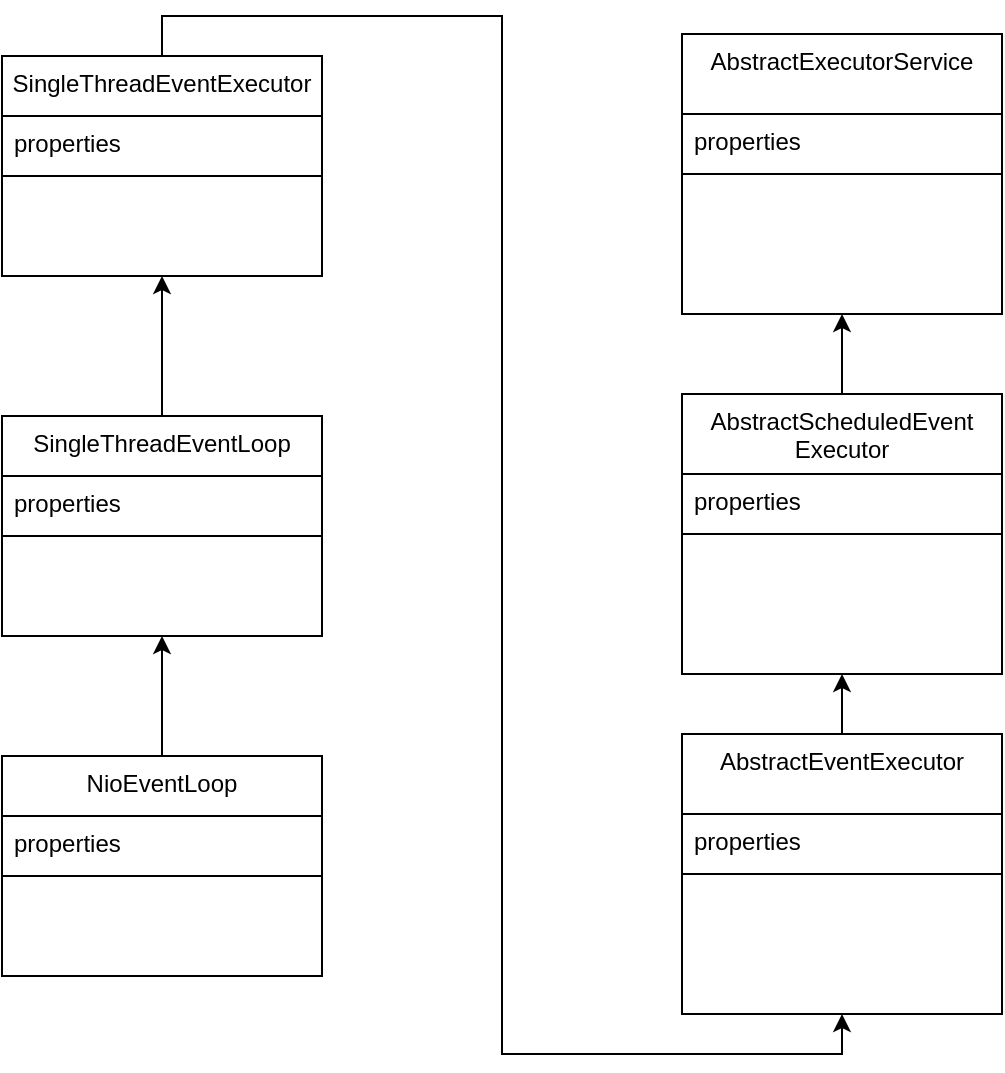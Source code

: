 <mxfile version="21.0.6" type="github">
  <diagram id="C5RBs43oDa-KdzZeNtuy" name="Page-1">
    <mxGraphModel dx="1363" dy="890" grid="1" gridSize="10" guides="1" tooltips="1" connect="1" arrows="1" fold="1" page="1" pageScale="1" pageWidth="827" pageHeight="1169" math="0" shadow="0">
      <root>
        <mxCell id="WIyWlLk6GJQsqaUBKTNV-0" />
        <mxCell id="WIyWlLk6GJQsqaUBKTNV-1" parent="WIyWlLk6GJQsqaUBKTNV-0" />
        <mxCell id="mA5CQm3EA8FQ_Uy8DmSq-20" style="edgeStyle=orthogonalEdgeStyle;rounded=0;orthogonalLoop=1;jettySize=auto;html=1;entryX=0.5;entryY=1;entryDx=0;entryDy=0;" edge="1" parent="WIyWlLk6GJQsqaUBKTNV-1" source="zkfFHV4jXpPFQw0GAbJ--6" target="mA5CQm3EA8FQ_Uy8DmSq-4">
          <mxGeometry relative="1" as="geometry" />
        </mxCell>
        <mxCell id="zkfFHV4jXpPFQw0GAbJ--6" value="NioEventLoop" style="swimlane;fontStyle=0;align=center;verticalAlign=top;childLayout=stackLayout;horizontal=1;startSize=30;horizontalStack=0;resizeParent=1;resizeLast=0;collapsible=1;marginBottom=0;rounded=0;shadow=0;strokeWidth=1;" parent="WIyWlLk6GJQsqaUBKTNV-1" vertex="1">
          <mxGeometry x="120" y="671" width="160" height="110" as="geometry">
            <mxRectangle x="130" y="380" width="160" height="26" as="alternateBounds" />
          </mxGeometry>
        </mxCell>
        <mxCell id="zkfFHV4jXpPFQw0GAbJ--8" value="properties" style="text;align=left;verticalAlign=top;spacingLeft=4;spacingRight=4;overflow=hidden;rotatable=0;points=[[0,0.5],[1,0.5]];portConstraint=eastwest;rounded=0;shadow=0;html=0;" parent="zkfFHV4jXpPFQw0GAbJ--6" vertex="1">
          <mxGeometry y="30" width="160" height="26" as="geometry" />
        </mxCell>
        <mxCell id="zkfFHV4jXpPFQw0GAbJ--9" value="" style="line;html=1;strokeWidth=1;align=left;verticalAlign=middle;spacingTop=-1;spacingLeft=3;spacingRight=3;rotatable=0;labelPosition=right;points=[];portConstraint=eastwest;" parent="zkfFHV4jXpPFQw0GAbJ--6" vertex="1">
          <mxGeometry y="56" width="160" height="8" as="geometry" />
        </mxCell>
        <mxCell id="mA5CQm3EA8FQ_Uy8DmSq-21" style="edgeStyle=orthogonalEdgeStyle;rounded=0;orthogonalLoop=1;jettySize=auto;html=1;entryX=0.5;entryY=1;entryDx=0;entryDy=0;" edge="1" parent="WIyWlLk6GJQsqaUBKTNV-1" source="mA5CQm3EA8FQ_Uy8DmSq-4" target="mA5CQm3EA8FQ_Uy8DmSq-7">
          <mxGeometry relative="1" as="geometry" />
        </mxCell>
        <mxCell id="mA5CQm3EA8FQ_Uy8DmSq-4" value="SingleThreadEventLoop" style="swimlane;fontStyle=0;align=center;verticalAlign=top;childLayout=stackLayout;horizontal=1;startSize=30;horizontalStack=0;resizeParent=1;resizeLast=0;collapsible=1;marginBottom=0;rounded=0;shadow=0;strokeWidth=1;" vertex="1" parent="WIyWlLk6GJQsqaUBKTNV-1">
          <mxGeometry x="120" y="501" width="160" height="110" as="geometry">
            <mxRectangle x="130" y="380" width="160" height="26" as="alternateBounds" />
          </mxGeometry>
        </mxCell>
        <mxCell id="mA5CQm3EA8FQ_Uy8DmSq-5" value="properties" style="text;align=left;verticalAlign=top;spacingLeft=4;spacingRight=4;overflow=hidden;rotatable=0;points=[[0,0.5],[1,0.5]];portConstraint=eastwest;rounded=0;shadow=0;html=0;" vertex="1" parent="mA5CQm3EA8FQ_Uy8DmSq-4">
          <mxGeometry y="30" width="160" height="26" as="geometry" />
        </mxCell>
        <mxCell id="mA5CQm3EA8FQ_Uy8DmSq-6" value="" style="line;html=1;strokeWidth=1;align=left;verticalAlign=middle;spacingTop=-1;spacingLeft=3;spacingRight=3;rotatable=0;labelPosition=right;points=[];portConstraint=eastwest;" vertex="1" parent="mA5CQm3EA8FQ_Uy8DmSq-4">
          <mxGeometry y="56" width="160" height="8" as="geometry" />
        </mxCell>
        <mxCell id="mA5CQm3EA8FQ_Uy8DmSq-22" style="edgeStyle=orthogonalEdgeStyle;rounded=0;orthogonalLoop=1;jettySize=auto;html=1;entryX=0.5;entryY=1;entryDx=0;entryDy=0;exitX=0.5;exitY=0;exitDx=0;exitDy=0;" edge="1" parent="WIyWlLk6GJQsqaUBKTNV-1" source="mA5CQm3EA8FQ_Uy8DmSq-7" target="mA5CQm3EA8FQ_Uy8DmSq-14">
          <mxGeometry relative="1" as="geometry" />
        </mxCell>
        <mxCell id="mA5CQm3EA8FQ_Uy8DmSq-7" value="SingleThreadEventExecutor" style="swimlane;fontStyle=0;align=center;verticalAlign=top;childLayout=stackLayout;horizontal=1;startSize=30;horizontalStack=0;resizeParent=1;resizeLast=0;collapsible=1;marginBottom=0;rounded=0;shadow=0;strokeWidth=1;" vertex="1" parent="WIyWlLk6GJQsqaUBKTNV-1">
          <mxGeometry x="120" y="321" width="160" height="110" as="geometry">
            <mxRectangle x="130" y="380" width="160" height="26" as="alternateBounds" />
          </mxGeometry>
        </mxCell>
        <mxCell id="mA5CQm3EA8FQ_Uy8DmSq-8" value="properties" style="text;align=left;verticalAlign=top;spacingLeft=4;spacingRight=4;overflow=hidden;rotatable=0;points=[[0,0.5],[1,0.5]];portConstraint=eastwest;rounded=0;shadow=0;html=0;" vertex="1" parent="mA5CQm3EA8FQ_Uy8DmSq-7">
          <mxGeometry y="30" width="160" height="26" as="geometry" />
        </mxCell>
        <mxCell id="mA5CQm3EA8FQ_Uy8DmSq-9" value="" style="line;html=1;strokeWidth=1;align=left;verticalAlign=middle;spacingTop=-1;spacingLeft=3;spacingRight=3;rotatable=0;labelPosition=right;points=[];portConstraint=eastwest;" vertex="1" parent="mA5CQm3EA8FQ_Uy8DmSq-7">
          <mxGeometry y="56" width="160" height="8" as="geometry" />
        </mxCell>
        <mxCell id="mA5CQm3EA8FQ_Uy8DmSq-24" style="edgeStyle=orthogonalEdgeStyle;rounded=0;orthogonalLoop=1;jettySize=auto;html=1;entryX=0.5;entryY=1;entryDx=0;entryDy=0;" edge="1" parent="WIyWlLk6GJQsqaUBKTNV-1" source="mA5CQm3EA8FQ_Uy8DmSq-10" target="mA5CQm3EA8FQ_Uy8DmSq-17">
          <mxGeometry relative="1" as="geometry" />
        </mxCell>
        <mxCell id="mA5CQm3EA8FQ_Uy8DmSq-10" value="AbstractScheduledEvent&#xa;Executor" style="swimlane;fontStyle=0;align=center;verticalAlign=top;childLayout=stackLayout;horizontal=1;startSize=40;horizontalStack=0;resizeParent=1;resizeLast=0;collapsible=1;marginBottom=0;rounded=0;shadow=0;strokeWidth=1;" vertex="1" parent="WIyWlLk6GJQsqaUBKTNV-1">
          <mxGeometry x="460" y="490" width="160" height="140" as="geometry">
            <mxRectangle x="520" y="200" width="160" height="26" as="alternateBounds" />
          </mxGeometry>
        </mxCell>
        <mxCell id="mA5CQm3EA8FQ_Uy8DmSq-11" value="properties" style="text;align=left;verticalAlign=top;spacingLeft=4;spacingRight=4;overflow=hidden;rotatable=0;points=[[0,0.5],[1,0.5]];portConstraint=eastwest;rounded=0;shadow=0;html=0;" vertex="1" parent="mA5CQm3EA8FQ_Uy8DmSq-10">
          <mxGeometry y="40" width="160" height="26" as="geometry" />
        </mxCell>
        <mxCell id="mA5CQm3EA8FQ_Uy8DmSq-12" value="" style="line;html=1;strokeWidth=1;align=left;verticalAlign=middle;spacingTop=-1;spacingLeft=3;spacingRight=3;rotatable=0;labelPosition=right;points=[];portConstraint=eastwest;" vertex="1" parent="mA5CQm3EA8FQ_Uy8DmSq-10">
          <mxGeometry y="66" width="160" height="8" as="geometry" />
        </mxCell>
        <mxCell id="mA5CQm3EA8FQ_Uy8DmSq-23" style="edgeStyle=orthogonalEdgeStyle;rounded=0;orthogonalLoop=1;jettySize=auto;html=1;" edge="1" parent="WIyWlLk6GJQsqaUBKTNV-1" source="mA5CQm3EA8FQ_Uy8DmSq-14">
          <mxGeometry relative="1" as="geometry">
            <mxPoint x="540" y="630" as="targetPoint" />
          </mxGeometry>
        </mxCell>
        <mxCell id="mA5CQm3EA8FQ_Uy8DmSq-14" value="AbstractEventExecutor" style="swimlane;fontStyle=0;align=center;verticalAlign=top;childLayout=stackLayout;horizontal=1;startSize=40;horizontalStack=0;resizeParent=1;resizeLast=0;collapsible=1;marginBottom=0;rounded=0;shadow=0;strokeWidth=1;" vertex="1" parent="WIyWlLk6GJQsqaUBKTNV-1">
          <mxGeometry x="460" y="660" width="160" height="140" as="geometry">
            <mxRectangle x="520" y="200" width="160" height="26" as="alternateBounds" />
          </mxGeometry>
        </mxCell>
        <mxCell id="mA5CQm3EA8FQ_Uy8DmSq-15" value="properties" style="text;align=left;verticalAlign=top;spacingLeft=4;spacingRight=4;overflow=hidden;rotatable=0;points=[[0,0.5],[1,0.5]];portConstraint=eastwest;rounded=0;shadow=0;html=0;" vertex="1" parent="mA5CQm3EA8FQ_Uy8DmSq-14">
          <mxGeometry y="40" width="160" height="26" as="geometry" />
        </mxCell>
        <mxCell id="mA5CQm3EA8FQ_Uy8DmSq-16" value="" style="line;html=1;strokeWidth=1;align=left;verticalAlign=middle;spacingTop=-1;spacingLeft=3;spacingRight=3;rotatable=0;labelPosition=right;points=[];portConstraint=eastwest;" vertex="1" parent="mA5CQm3EA8FQ_Uy8DmSq-14">
          <mxGeometry y="66" width="160" height="8" as="geometry" />
        </mxCell>
        <mxCell id="mA5CQm3EA8FQ_Uy8DmSq-17" value="AbstractExecutorService" style="swimlane;fontStyle=0;align=center;verticalAlign=top;childLayout=stackLayout;horizontal=1;startSize=40;horizontalStack=0;resizeParent=1;resizeLast=0;collapsible=1;marginBottom=0;rounded=0;shadow=0;strokeWidth=1;" vertex="1" parent="WIyWlLk6GJQsqaUBKTNV-1">
          <mxGeometry x="460" y="310" width="160" height="140" as="geometry">
            <mxRectangle x="520" y="200" width="160" height="26" as="alternateBounds" />
          </mxGeometry>
        </mxCell>
        <mxCell id="mA5CQm3EA8FQ_Uy8DmSq-18" value="properties" style="text;align=left;verticalAlign=top;spacingLeft=4;spacingRight=4;overflow=hidden;rotatable=0;points=[[0,0.5],[1,0.5]];portConstraint=eastwest;rounded=0;shadow=0;html=0;" vertex="1" parent="mA5CQm3EA8FQ_Uy8DmSq-17">
          <mxGeometry y="40" width="160" height="26" as="geometry" />
        </mxCell>
        <mxCell id="mA5CQm3EA8FQ_Uy8DmSq-19" value="" style="line;html=1;strokeWidth=1;align=left;verticalAlign=middle;spacingTop=-1;spacingLeft=3;spacingRight=3;rotatable=0;labelPosition=right;points=[];portConstraint=eastwest;" vertex="1" parent="mA5CQm3EA8FQ_Uy8DmSq-17">
          <mxGeometry y="66" width="160" height="8" as="geometry" />
        </mxCell>
      </root>
    </mxGraphModel>
  </diagram>
</mxfile>
